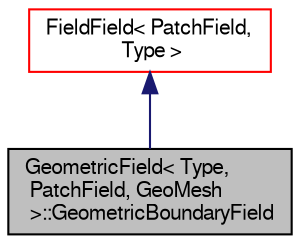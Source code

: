 digraph "GeometricField&lt; Type, PatchField, GeoMesh &gt;::GeometricBoundaryField"
{
  bgcolor="transparent";
  edge [fontname="FreeSans",fontsize="10",labelfontname="FreeSans",labelfontsize="10"];
  node [fontname="FreeSans",fontsize="10",shape=record];
  Node1 [label="GeometricField\< Type,\l PatchField, GeoMesh\l \>::GeometricBoundaryField",height=0.2,width=0.4,color="black", fillcolor="grey75", style="filled" fontcolor="black"];
  Node2 -> Node1 [dir="back",color="midnightblue",fontsize="10",style="solid",fontname="FreeSans"];
  Node2 [label="FieldField\< PatchField,\l Type \>",height=0.2,width=0.4,color="red",URL="$a00740.html"];
}

